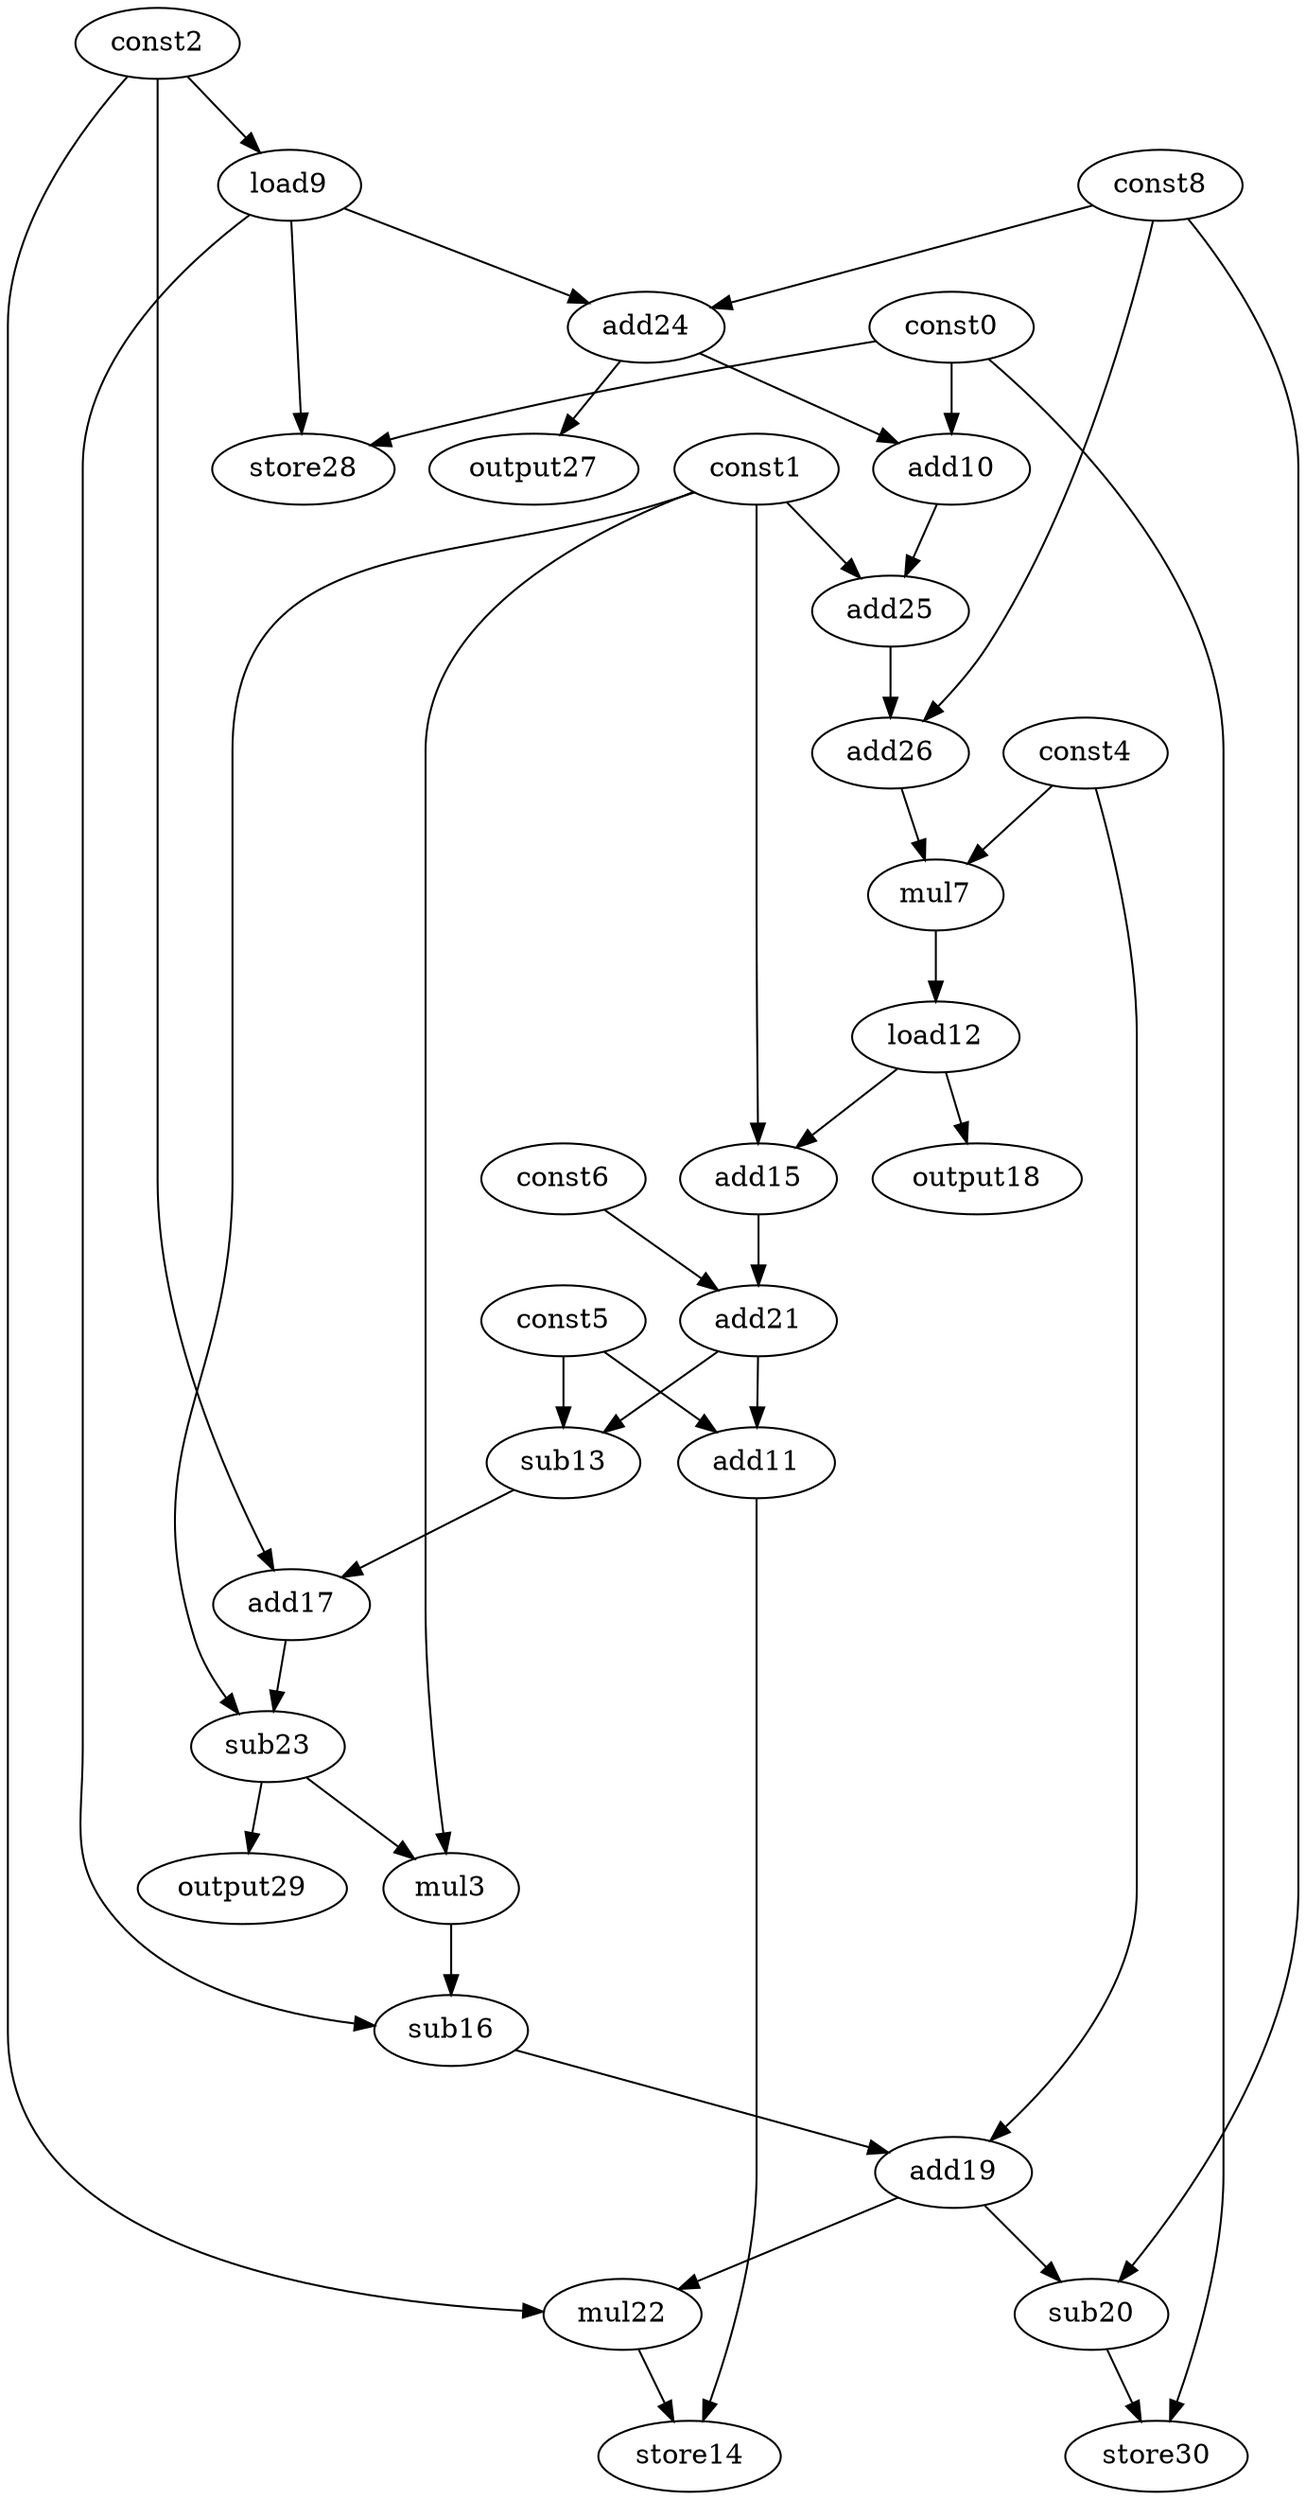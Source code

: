 digraph G { 
const0[opcode=const]; 
const1[opcode=const]; 
const2[opcode=const]; 
mul3[opcode=mul]; 
const4[opcode=const]; 
const5[opcode=const]; 
const6[opcode=const]; 
mul7[opcode=mul]; 
const8[opcode=const]; 
load9[opcode=load]; 
add10[opcode=add]; 
add11[opcode=add]; 
load12[opcode=load]; 
sub13[opcode=sub]; 
store14[opcode=store]; 
add15[opcode=add]; 
sub16[opcode=sub]; 
add17[opcode=add]; 
output18[opcode=output]; 
add19[opcode=add]; 
sub20[opcode=sub]; 
add21[opcode=add]; 
mul22[opcode=mul]; 
sub23[opcode=sub]; 
add24[opcode=add]; 
add25[opcode=add]; 
add26[opcode=add]; 
output27[opcode=output]; 
store28[opcode=store]; 
output29[opcode=output]; 
store30[opcode=store]; 
const2->load9[operand=0];
const8->add24[operand=0];
load9->add24[operand=1];
const0->store28[operand=0];
load9->store28[operand=1];
const0->add10[operand=0];
add24->add10[operand=1];
add24->output27[operand=0];
const1->add25[operand=0];
add10->add25[operand=1];
const8->add26[operand=0];
add25->add26[operand=1];
add26->mul7[operand=0];
const4->mul7[operand=1];
mul7->load12[operand=0];
const1->add15[operand=0];
load12->add15[operand=1];
load12->output18[operand=0];
const6->add21[operand=0];
add15->add21[operand=1];
add21->add11[operand=0];
const5->add11[operand=1];
add21->sub13[operand=0];
const5->sub13[operand=1];
const2->add17[operand=0];
sub13->add17[operand=1];
add17->sub23[operand=0];
const1->sub23[operand=1];
const1->mul3[operand=0];
sub23->mul3[operand=1];
sub23->output29[operand=0];
load9->sub16[operand=0];
mul3->sub16[operand=1];
sub16->add19[operand=0];
const4->add19[operand=1];
const8->sub20[operand=0];
add19->sub20[operand=1];
const2->mul22[operand=0];
add19->mul22[operand=1];
add11->store14[operand=0];
mul22->store14[operand=1];
const0->store30[operand=0];
sub20->store30[operand=1];
}
